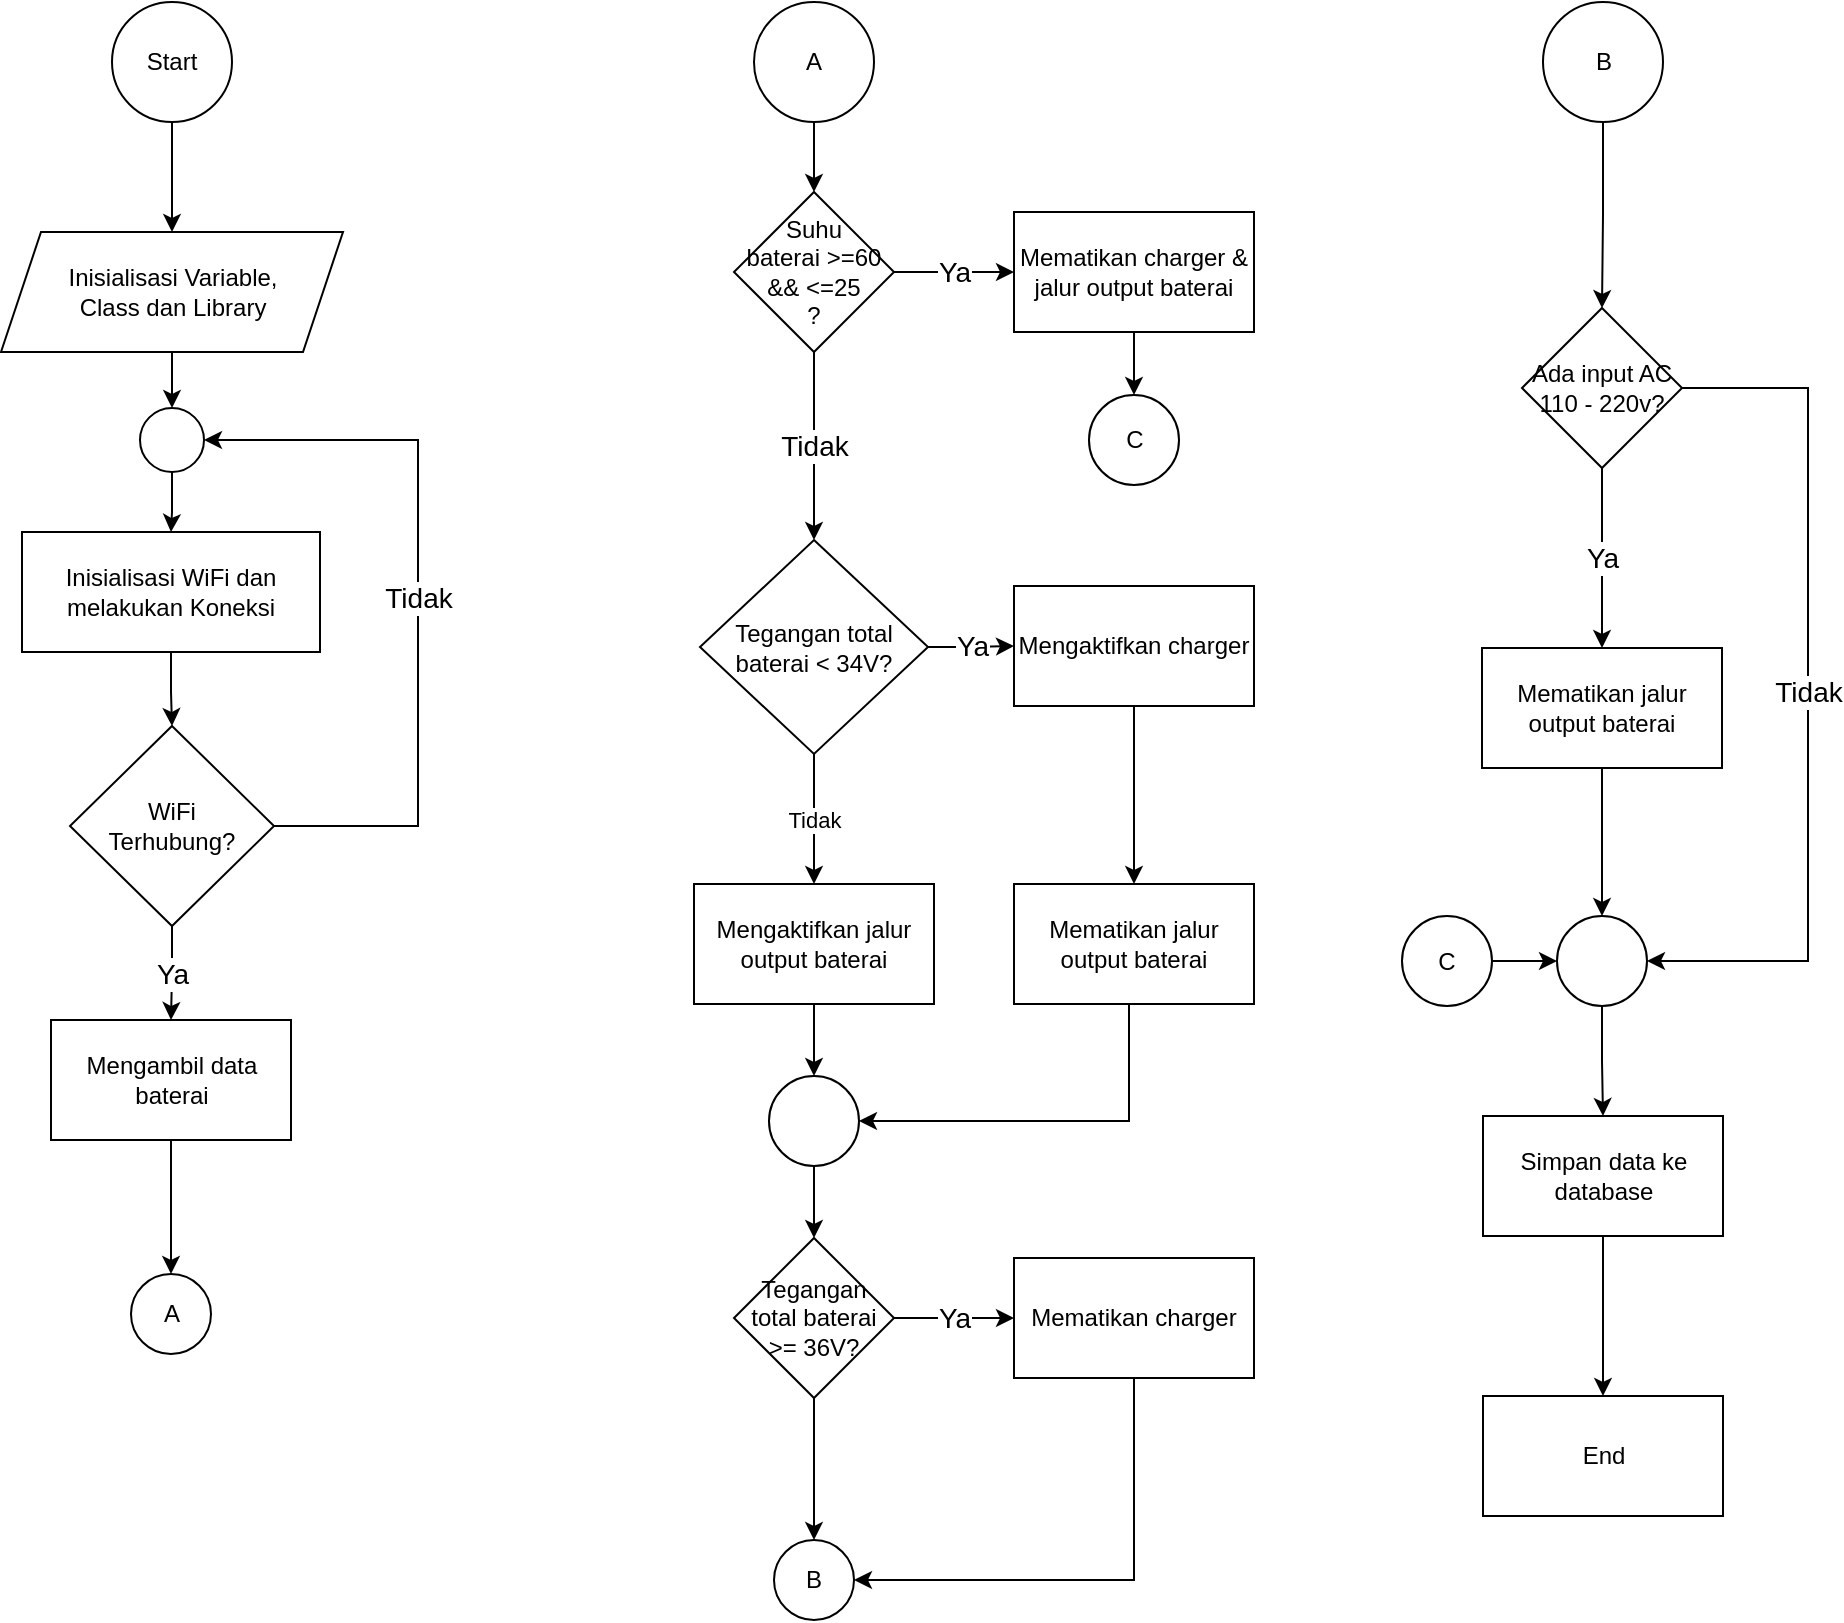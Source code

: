<mxfile version="21.0.6" type="device"><diagram name="Page-1" id="jng2De4lsCyhjV-CRZqZ"><mxGraphModel dx="880" dy="427" grid="0" gridSize="10" guides="1" tooltips="1" connect="1" arrows="1" fold="1" page="1" pageScale="1" pageWidth="1400" pageHeight="850" math="0" shadow="0"><root><mxCell id="0"/><mxCell id="1" parent="0"/><mxCell id="8STpxVM9aLLmJSgZUsE0-13" value="" style="edgeStyle=orthogonalEdgeStyle;rounded=0;orthogonalLoop=1;jettySize=auto;html=1;" parent="1" source="8STpxVM9aLLmJSgZUsE0-1" target="8STpxVM9aLLmJSgZUsE0-2" edge="1"><mxGeometry relative="1" as="geometry"/></mxCell><mxCell id="8STpxVM9aLLmJSgZUsE0-1" value="Start" style="ellipse;whiteSpace=wrap;html=1;" parent="1" vertex="1"><mxGeometry x="91" y="27" width="60" height="60" as="geometry"/></mxCell><mxCell id="8STpxVM9aLLmJSgZUsE0-18" value="" style="edgeStyle=orthogonalEdgeStyle;rounded=0;orthogonalLoop=1;jettySize=auto;html=1;" parent="1" source="8STpxVM9aLLmJSgZUsE0-2" target="8STpxVM9aLLmJSgZUsE0-17" edge="1"><mxGeometry relative="1" as="geometry"/></mxCell><mxCell id="8STpxVM9aLLmJSgZUsE0-2" value="Inisialisasi Variable, &lt;br&gt;Class dan Library" style="shape=parallelogram;perimeter=parallelogramPerimeter;whiteSpace=wrap;html=1;fixedSize=1;" parent="1" vertex="1"><mxGeometry x="35.5" y="142" width="171" height="60" as="geometry"/></mxCell><mxCell id="8STpxVM9aLLmJSgZUsE0-15" value="" style="edgeStyle=orthogonalEdgeStyle;rounded=0;orthogonalLoop=1;jettySize=auto;html=1;" parent="1" source="8STpxVM9aLLmJSgZUsE0-3" target="8STpxVM9aLLmJSgZUsE0-4" edge="1"><mxGeometry relative="1" as="geometry"/></mxCell><mxCell id="8STpxVM9aLLmJSgZUsE0-3" value="Inisialisasi WiFi dan melakukan Koneksi" style="rounded=0;whiteSpace=wrap;html=1;" parent="1" vertex="1"><mxGeometry x="46" y="292" width="149" height="60" as="geometry"/></mxCell><mxCell id="8STpxVM9aLLmJSgZUsE0-16" value="Tidak" style="edgeStyle=orthogonalEdgeStyle;rounded=0;orthogonalLoop=1;jettySize=auto;html=1;exitX=1;exitY=0.5;exitDx=0;exitDy=0;entryX=1;entryY=0.5;entryDx=0;entryDy=0;fontSize=14;" parent="1" source="8STpxVM9aLLmJSgZUsE0-4" target="8STpxVM9aLLmJSgZUsE0-17" edge="1"><mxGeometry relative="1" as="geometry"><mxPoint x="165" y="244" as="targetPoint"/><Array as="points"><mxPoint x="244" y="439"/><mxPoint x="244" y="246"/></Array><mxPoint as="offset"/></mxGeometry></mxCell><mxCell id="8STpxVM9aLLmJSgZUsE0-20" value="Ya" style="edgeStyle=orthogonalEdgeStyle;rounded=0;orthogonalLoop=1;jettySize=auto;html=1;fontSize=14;" parent="1" source="8STpxVM9aLLmJSgZUsE0-4" target="8STpxVM9aLLmJSgZUsE0-5" edge="1"><mxGeometry relative="1" as="geometry"/></mxCell><mxCell id="8STpxVM9aLLmJSgZUsE0-4" value="WiFi &lt;br&gt;Terhubung?" style="rhombus;whiteSpace=wrap;html=1;" parent="1" vertex="1"><mxGeometry x="70" y="389" width="102" height="100" as="geometry"/></mxCell><mxCell id="h4fgdqbOpeOe3GNEgsFY-89" value="" style="edgeStyle=orthogonalEdgeStyle;rounded=0;orthogonalLoop=1;jettySize=auto;html=1;" parent="1" source="8STpxVM9aLLmJSgZUsE0-5" target="h4fgdqbOpeOe3GNEgsFY-88" edge="1"><mxGeometry relative="1" as="geometry"/></mxCell><mxCell id="8STpxVM9aLLmJSgZUsE0-5" value="Mengambil data baterai" style="rounded=0;whiteSpace=wrap;html=1;" parent="1" vertex="1"><mxGeometry x="60.5" y="536" width="120" height="60" as="geometry"/></mxCell><mxCell id="8STpxVM9aLLmJSgZUsE0-19" value="" style="edgeStyle=orthogonalEdgeStyle;rounded=0;orthogonalLoop=1;jettySize=auto;html=1;" parent="1" source="8STpxVM9aLLmJSgZUsE0-17" target="8STpxVM9aLLmJSgZUsE0-3" edge="1"><mxGeometry relative="1" as="geometry"/></mxCell><mxCell id="8STpxVM9aLLmJSgZUsE0-17" value="" style="ellipse;whiteSpace=wrap;html=1;aspect=fixed;" parent="1" vertex="1"><mxGeometry x="105" y="230" width="32" height="32" as="geometry"/></mxCell><mxCell id="h4fgdqbOpeOe3GNEgsFY-60" value="Ya" style="edgeStyle=orthogonalEdgeStyle;rounded=0;orthogonalLoop=1;jettySize=auto;html=1;fontSize=14;" parent="1" source="h4fgdqbOpeOe3GNEgsFY-62" target="h4fgdqbOpeOe3GNEgsFY-64" edge="1"><mxGeometry relative="1" as="geometry"/></mxCell><mxCell id="h4fgdqbOpeOe3GNEgsFY-107" value="Tidak" style="edgeStyle=orthogonalEdgeStyle;rounded=0;orthogonalLoop=1;jettySize=auto;html=1;" parent="1" source="h4fgdqbOpeOe3GNEgsFY-62" target="h4fgdqbOpeOe3GNEgsFY-106" edge="1"><mxGeometry relative="1" as="geometry"/></mxCell><mxCell id="h4fgdqbOpeOe3GNEgsFY-62" value="Tegangan total baterai &amp;lt; 34V?" style="rhombus;whiteSpace=wrap;html=1;" parent="1" vertex="1"><mxGeometry x="385" y="296" width="114" height="107" as="geometry"/></mxCell><mxCell id="h4fgdqbOpeOe3GNEgsFY-63" value="" style="edgeStyle=orthogonalEdgeStyle;rounded=0;orthogonalLoop=1;jettySize=auto;html=1;" parent="1" source="h4fgdqbOpeOe3GNEgsFY-64" target="h4fgdqbOpeOe3GNEgsFY-66" edge="1"><mxGeometry relative="1" as="geometry"/></mxCell><mxCell id="h4fgdqbOpeOe3GNEgsFY-64" value="Mengaktifkan charger" style="whiteSpace=wrap;html=1;" parent="1" vertex="1"><mxGeometry x="542" y="319" width="120" height="60" as="geometry"/></mxCell><mxCell id="h4fgdqbOpeOe3GNEgsFY-110" style="edgeStyle=orthogonalEdgeStyle;rounded=0;orthogonalLoop=1;jettySize=auto;html=1;entryX=1;entryY=0.5;entryDx=0;entryDy=0;" parent="1" source="h4fgdqbOpeOe3GNEgsFY-66" target="h4fgdqbOpeOe3GNEgsFY-108" edge="1"><mxGeometry relative="1" as="geometry"><Array as="points"><mxPoint x="599.5" y="587"/></Array></mxGeometry></mxCell><mxCell id="h4fgdqbOpeOe3GNEgsFY-66" value="Mematikan jalur output baterai" style="whiteSpace=wrap;html=1;" parent="1" vertex="1"><mxGeometry x="542" y="468" width="120" height="60" as="geometry"/></mxCell><mxCell id="h4fgdqbOpeOe3GNEgsFY-67" value="Ya" style="edgeStyle=orthogonalEdgeStyle;rounded=0;orthogonalLoop=1;jettySize=auto;html=1;fontSize=14;" parent="1" source="h4fgdqbOpeOe3GNEgsFY-69" target="h4fgdqbOpeOe3GNEgsFY-71" edge="1"><mxGeometry relative="1" as="geometry"/></mxCell><mxCell id="h4fgdqbOpeOe3GNEgsFY-112" value="" style="edgeStyle=orthogonalEdgeStyle;rounded=0;orthogonalLoop=1;jettySize=auto;html=1;" parent="1" source="h4fgdqbOpeOe3GNEgsFY-69" target="h4fgdqbOpeOe3GNEgsFY-87" edge="1"><mxGeometry relative="1" as="geometry"/></mxCell><mxCell id="h4fgdqbOpeOe3GNEgsFY-69" value="Tegangan total baterai &amp;gt;= 36V?" style="rhombus;whiteSpace=wrap;html=1;" parent="1" vertex="1"><mxGeometry x="402" y="645" width="80" height="80" as="geometry"/></mxCell><mxCell id="h4fgdqbOpeOe3GNEgsFY-113" style="edgeStyle=orthogonalEdgeStyle;rounded=0;orthogonalLoop=1;jettySize=auto;html=1;entryX=1;entryY=0.5;entryDx=0;entryDy=0;" parent="1" source="h4fgdqbOpeOe3GNEgsFY-71" target="h4fgdqbOpeOe3GNEgsFY-87" edge="1"><mxGeometry relative="1" as="geometry"><Array as="points"><mxPoint x="602.5" y="816"/></Array></mxGeometry></mxCell><mxCell id="h4fgdqbOpeOe3GNEgsFY-71" value="Mematikan charger" style="whiteSpace=wrap;html=1;" parent="1" vertex="1"><mxGeometry x="542" y="655" width="120" height="60" as="geometry"/></mxCell><mxCell id="h4fgdqbOpeOe3GNEgsFY-73" value="Ya" style="edgeStyle=orthogonalEdgeStyle;rounded=0;orthogonalLoop=1;jettySize=auto;html=1;fontSize=14;" parent="1" source="h4fgdqbOpeOe3GNEgsFY-74" target="h4fgdqbOpeOe3GNEgsFY-78" edge="1"><mxGeometry relative="1" as="geometry"/></mxCell><mxCell id="h4fgdqbOpeOe3GNEgsFY-98" value="Tidak" style="edgeStyle=orthogonalEdgeStyle;rounded=0;orthogonalLoop=1;jettySize=auto;html=1;entryX=1;entryY=0.5;entryDx=0;entryDy=0;fontSize=14;" parent="1" source="h4fgdqbOpeOe3GNEgsFY-74" target="h4fgdqbOpeOe3GNEgsFY-80" edge="1"><mxGeometry relative="1" as="geometry"><Array as="points"><mxPoint x="939" y="220"/><mxPoint x="939" y="507"/></Array></mxGeometry></mxCell><mxCell id="h4fgdqbOpeOe3GNEgsFY-74" value="Ada input AC 110 - 220v?" style="rhombus;whiteSpace=wrap;html=1;" parent="1" vertex="1"><mxGeometry x="796" y="180" width="80" height="80" as="geometry"/></mxCell><mxCell id="h4fgdqbOpeOe3GNEgsFY-77" value="" style="edgeStyle=orthogonalEdgeStyle;rounded=0;orthogonalLoop=1;jettySize=auto;html=1;" parent="1" source="h4fgdqbOpeOe3GNEgsFY-78" target="h4fgdqbOpeOe3GNEgsFY-80" edge="1"><mxGeometry relative="1" as="geometry"/></mxCell><mxCell id="h4fgdqbOpeOe3GNEgsFY-78" value="Mematikan jalur output baterai" style="whiteSpace=wrap;html=1;" parent="1" vertex="1"><mxGeometry x="776" y="350" width="120" height="60" as="geometry"/></mxCell><mxCell id="h4fgdqbOpeOe3GNEgsFY-79" value="" style="edgeStyle=orthogonalEdgeStyle;rounded=0;orthogonalLoop=1;jettySize=auto;html=1;" parent="1" source="h4fgdqbOpeOe3GNEgsFY-80" target="h4fgdqbOpeOe3GNEgsFY-82" edge="1"><mxGeometry relative="1" as="geometry"/></mxCell><mxCell id="h4fgdqbOpeOe3GNEgsFY-80" value="" style="ellipse;whiteSpace=wrap;html=1;" parent="1" vertex="1"><mxGeometry x="813.5" y="484" width="45" height="45" as="geometry"/></mxCell><mxCell id="h4fgdqbOpeOe3GNEgsFY-81" value="" style="edgeStyle=orthogonalEdgeStyle;rounded=0;orthogonalLoop=1;jettySize=auto;html=1;" parent="1" source="h4fgdqbOpeOe3GNEgsFY-82" target="h4fgdqbOpeOe3GNEgsFY-83" edge="1"><mxGeometry relative="1" as="geometry"/></mxCell><mxCell id="h4fgdqbOpeOe3GNEgsFY-82" value="Simpan data ke database" style="whiteSpace=wrap;html=1;" parent="1" vertex="1"><mxGeometry x="776.5" y="584" width="120" height="60" as="geometry"/></mxCell><mxCell id="h4fgdqbOpeOe3GNEgsFY-83" value="End" style="whiteSpace=wrap;html=1;" parent="1" vertex="1"><mxGeometry x="776.5" y="724" width="120" height="60" as="geometry"/></mxCell><mxCell id="h4fgdqbOpeOe3GNEgsFY-87" value="B" style="ellipse;whiteSpace=wrap;html=1;" parent="1" vertex="1"><mxGeometry x="422" y="796" width="40" height="40" as="geometry"/></mxCell><mxCell id="h4fgdqbOpeOe3GNEgsFY-88" value="A" style="ellipse;whiteSpace=wrap;html=1;rounded=0;" parent="1" vertex="1"><mxGeometry x="100.5" y="663" width="40" height="40" as="geometry"/></mxCell><mxCell id="DT4nz4lA16tdeZyy7uxa-8" value="" style="edgeStyle=orthogonalEdgeStyle;rounded=0;orthogonalLoop=1;jettySize=auto;html=1;" edge="1" parent="1" source="h4fgdqbOpeOe3GNEgsFY-90" target="DT4nz4lA16tdeZyy7uxa-6"><mxGeometry relative="1" as="geometry"/></mxCell><mxCell id="h4fgdqbOpeOe3GNEgsFY-90" value="A" style="ellipse;whiteSpace=wrap;html=1;rounded=0;" parent="1" vertex="1"><mxGeometry x="412" y="27" width="60" height="60" as="geometry"/></mxCell><mxCell id="h4fgdqbOpeOe3GNEgsFY-94" value="" style="edgeStyle=orthogonalEdgeStyle;rounded=0;orthogonalLoop=1;jettySize=auto;html=1;" parent="1" source="h4fgdqbOpeOe3GNEgsFY-92" target="h4fgdqbOpeOe3GNEgsFY-74" edge="1"><mxGeometry relative="1" as="geometry"/></mxCell><mxCell id="h4fgdqbOpeOe3GNEgsFY-92" value="B" style="ellipse;whiteSpace=wrap;html=1;rounded=0;" parent="1" vertex="1"><mxGeometry x="806.5" y="27" width="60" height="60" as="geometry"/></mxCell><mxCell id="h4fgdqbOpeOe3GNEgsFY-109" value="" style="edgeStyle=orthogonalEdgeStyle;rounded=0;orthogonalLoop=1;jettySize=auto;html=1;" parent="1" source="h4fgdqbOpeOe3GNEgsFY-106" target="h4fgdqbOpeOe3GNEgsFY-108" edge="1"><mxGeometry relative="1" as="geometry"/></mxCell><mxCell id="h4fgdqbOpeOe3GNEgsFY-106" value="Mengaktifkan jalur output baterai" style="whiteSpace=wrap;html=1;" parent="1" vertex="1"><mxGeometry x="382" y="468" width="120" height="60" as="geometry"/></mxCell><mxCell id="h4fgdqbOpeOe3GNEgsFY-111" value="" style="edgeStyle=orthogonalEdgeStyle;rounded=0;orthogonalLoop=1;jettySize=auto;html=1;" parent="1" source="h4fgdqbOpeOe3GNEgsFY-108" target="h4fgdqbOpeOe3GNEgsFY-69" edge="1"><mxGeometry relative="1" as="geometry"/></mxCell><mxCell id="h4fgdqbOpeOe3GNEgsFY-108" value="" style="ellipse;whiteSpace=wrap;html=1;" parent="1" vertex="1"><mxGeometry x="419.5" y="564" width="45" height="45" as="geometry"/></mxCell><mxCell id="DT4nz4lA16tdeZyy7uxa-3" value="" style="edgeStyle=orthogonalEdgeStyle;rounded=0;orthogonalLoop=1;jettySize=auto;html=1;" edge="1" parent="1" source="DT4nz4lA16tdeZyy7uxa-2" target="h4fgdqbOpeOe3GNEgsFY-80"><mxGeometry relative="1" as="geometry"/></mxCell><mxCell id="DT4nz4lA16tdeZyy7uxa-2" value="C" style="ellipse;whiteSpace=wrap;html=1;" vertex="1" parent="1"><mxGeometry x="736" y="484" width="45" height="45" as="geometry"/></mxCell><mxCell id="DT4nz4lA16tdeZyy7uxa-7" value="Tidak" style="edgeStyle=orthogonalEdgeStyle;rounded=0;orthogonalLoop=1;jettySize=auto;html=1;fontSize=14;" edge="1" parent="1" source="DT4nz4lA16tdeZyy7uxa-6" target="h4fgdqbOpeOe3GNEgsFY-62"><mxGeometry relative="1" as="geometry"/></mxCell><mxCell id="DT4nz4lA16tdeZyy7uxa-10" value="Ya" style="edgeStyle=orthogonalEdgeStyle;rounded=0;orthogonalLoop=1;jettySize=auto;html=1;fontSize=14;" edge="1" parent="1" source="DT4nz4lA16tdeZyy7uxa-6" target="DT4nz4lA16tdeZyy7uxa-9"><mxGeometry relative="1" as="geometry"/></mxCell><mxCell id="DT4nz4lA16tdeZyy7uxa-6" value="Suhu &lt;br&gt;baterai &amp;gt;=60 &lt;br&gt;&amp;amp;&amp;amp; &amp;lt;=25 &lt;br&gt;?" style="rhombus;whiteSpace=wrap;html=1;" vertex="1" parent="1"><mxGeometry x="402" y="122" width="80" height="80" as="geometry"/></mxCell><mxCell id="DT4nz4lA16tdeZyy7uxa-12" value="" style="edgeStyle=orthogonalEdgeStyle;rounded=0;orthogonalLoop=1;jettySize=auto;html=1;" edge="1" parent="1" source="DT4nz4lA16tdeZyy7uxa-9" target="DT4nz4lA16tdeZyy7uxa-11"><mxGeometry relative="1" as="geometry"/></mxCell><mxCell id="DT4nz4lA16tdeZyy7uxa-9" value="Mematikan charger &amp;amp; jalur output baterai" style="whiteSpace=wrap;html=1;" vertex="1" parent="1"><mxGeometry x="542" y="132" width="120" height="60" as="geometry"/></mxCell><mxCell id="DT4nz4lA16tdeZyy7uxa-11" value="C" style="ellipse;whiteSpace=wrap;html=1;" vertex="1" parent="1"><mxGeometry x="579.5" y="223.5" width="45" height="45" as="geometry"/></mxCell></root></mxGraphModel></diagram></mxfile>